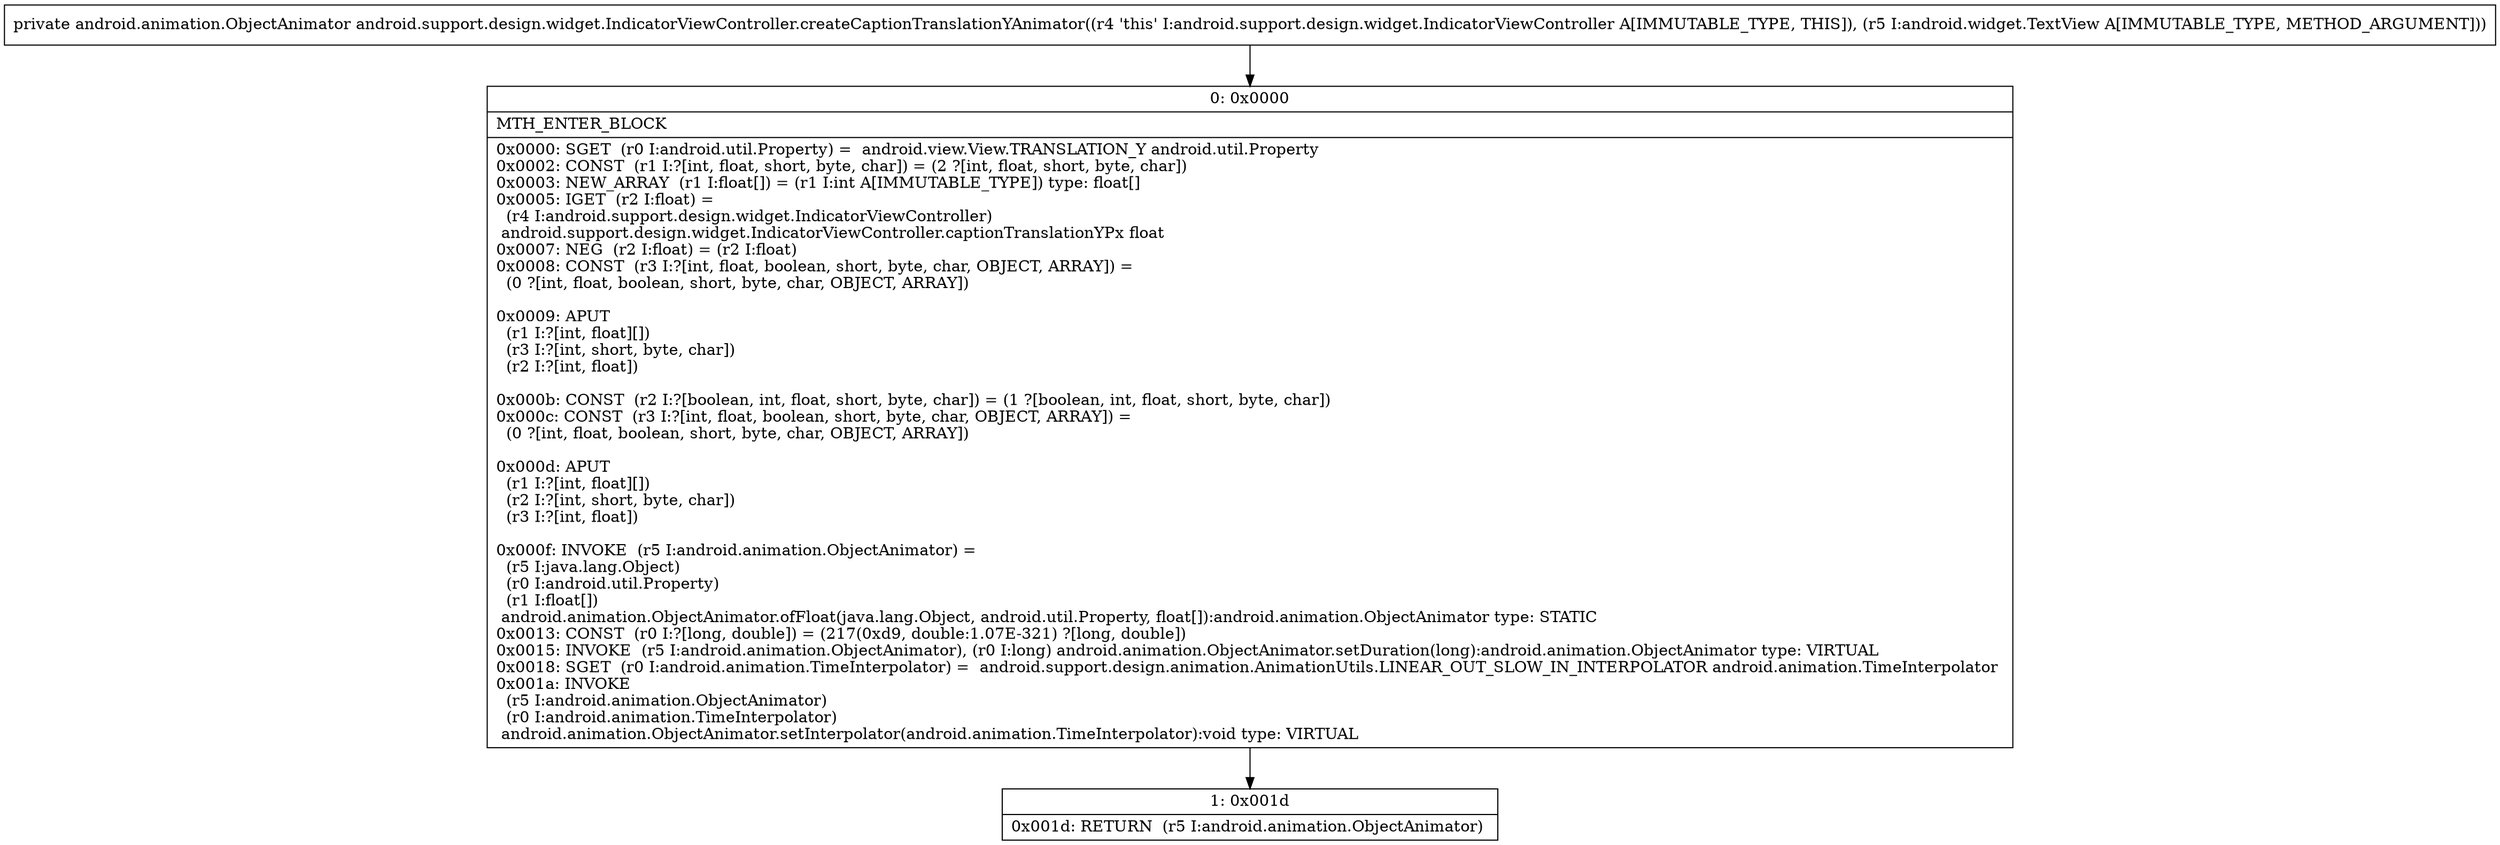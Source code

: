 digraph "CFG forandroid.support.design.widget.IndicatorViewController.createCaptionTranslationYAnimator(Landroid\/widget\/TextView;)Landroid\/animation\/ObjectAnimator;" {
Node_0 [shape=record,label="{0\:\ 0x0000|MTH_ENTER_BLOCK\l|0x0000: SGET  (r0 I:android.util.Property) =  android.view.View.TRANSLATION_Y android.util.Property \l0x0002: CONST  (r1 I:?[int, float, short, byte, char]) = (2 ?[int, float, short, byte, char]) \l0x0003: NEW_ARRAY  (r1 I:float[]) = (r1 I:int A[IMMUTABLE_TYPE]) type: float[] \l0x0005: IGET  (r2 I:float) = \l  (r4 I:android.support.design.widget.IndicatorViewController)\l android.support.design.widget.IndicatorViewController.captionTranslationYPx float \l0x0007: NEG  (r2 I:float) = (r2 I:float) \l0x0008: CONST  (r3 I:?[int, float, boolean, short, byte, char, OBJECT, ARRAY]) = \l  (0 ?[int, float, boolean, short, byte, char, OBJECT, ARRAY])\l \l0x0009: APUT  \l  (r1 I:?[int, float][])\l  (r3 I:?[int, short, byte, char])\l  (r2 I:?[int, float])\l \l0x000b: CONST  (r2 I:?[boolean, int, float, short, byte, char]) = (1 ?[boolean, int, float, short, byte, char]) \l0x000c: CONST  (r3 I:?[int, float, boolean, short, byte, char, OBJECT, ARRAY]) = \l  (0 ?[int, float, boolean, short, byte, char, OBJECT, ARRAY])\l \l0x000d: APUT  \l  (r1 I:?[int, float][])\l  (r2 I:?[int, short, byte, char])\l  (r3 I:?[int, float])\l \l0x000f: INVOKE  (r5 I:android.animation.ObjectAnimator) = \l  (r5 I:java.lang.Object)\l  (r0 I:android.util.Property)\l  (r1 I:float[])\l android.animation.ObjectAnimator.ofFloat(java.lang.Object, android.util.Property, float[]):android.animation.ObjectAnimator type: STATIC \l0x0013: CONST  (r0 I:?[long, double]) = (217(0xd9, double:1.07E\-321) ?[long, double]) \l0x0015: INVOKE  (r5 I:android.animation.ObjectAnimator), (r0 I:long) android.animation.ObjectAnimator.setDuration(long):android.animation.ObjectAnimator type: VIRTUAL \l0x0018: SGET  (r0 I:android.animation.TimeInterpolator) =  android.support.design.animation.AnimationUtils.LINEAR_OUT_SLOW_IN_INTERPOLATOR android.animation.TimeInterpolator \l0x001a: INVOKE  \l  (r5 I:android.animation.ObjectAnimator)\l  (r0 I:android.animation.TimeInterpolator)\l android.animation.ObjectAnimator.setInterpolator(android.animation.TimeInterpolator):void type: VIRTUAL \l}"];
Node_1 [shape=record,label="{1\:\ 0x001d|0x001d: RETURN  (r5 I:android.animation.ObjectAnimator) \l}"];
MethodNode[shape=record,label="{private android.animation.ObjectAnimator android.support.design.widget.IndicatorViewController.createCaptionTranslationYAnimator((r4 'this' I:android.support.design.widget.IndicatorViewController A[IMMUTABLE_TYPE, THIS]), (r5 I:android.widget.TextView A[IMMUTABLE_TYPE, METHOD_ARGUMENT])) }"];
MethodNode -> Node_0;
Node_0 -> Node_1;
}

